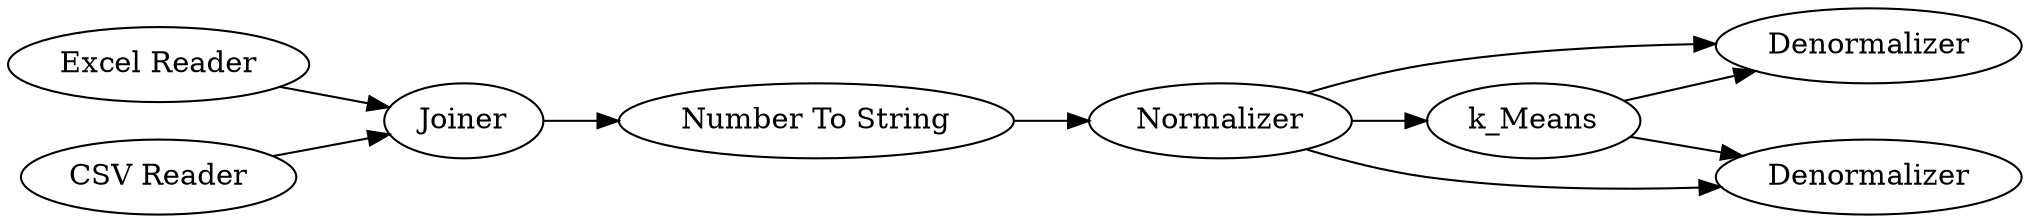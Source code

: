 digraph {
	138 [label=k_Means]
	143 [label="Excel Reader"]
	144 [label="CSV Reader"]
	145 [label=Joiner]
	146 [label="Number To String"]
	147 [label=Normalizer]
	148 [label=Denormalizer]
	149 [label=Denormalizer]
	138 -> 148
	138 -> 149
	143 -> 145
	144 -> 145
	145 -> 146
	146 -> 147
	147 -> 138
	147 -> 148
	147 -> 149
	rankdir=LR
}
